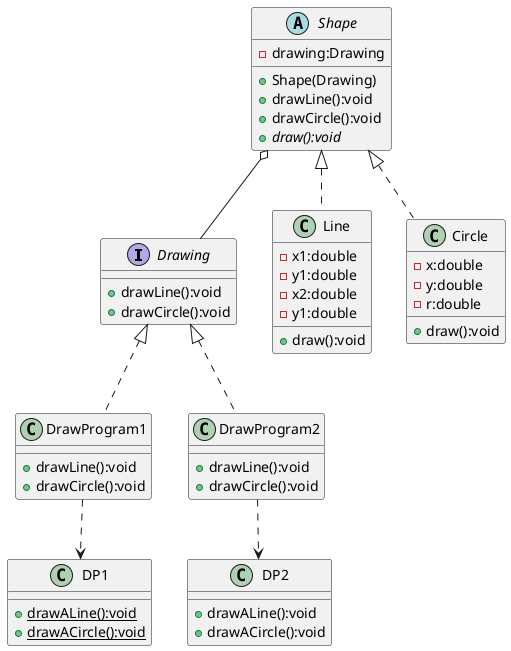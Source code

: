 @startuml
'https://plantuml.com/class-diagram

interface Drawing {
    +drawLine():void
    +drawCircle():void
}

class DP1 {
    +{static}drawALine():void
    +{static}drawACircle():void
}

class DP2 {
    +drawALine():void
    +drawACircle():void
}

class DrawProgram1 implements Drawing {
    +drawLine():void
    +drawCircle():void
}

class DrawProgram2 implements Drawing {
    +drawLine():void
    +drawCircle():void
}

DrawProgram1 ..> DP1
DrawProgram2 ..> DP2

abstract Shape {
    -drawing:Drawing
    +Shape(Drawing)
    +drawLine():void
    +drawCircle():void
    +{abstract}draw():void
}

class Line implements Shape {
    -x1:double
    -y1:double
    -x2:double
    -y1:double
    +draw():void
}
class Circle implements Shape {
    -x:double
    -y:double
    -r:double
    +draw():void
}

Shape o-- Drawing

@enduml
